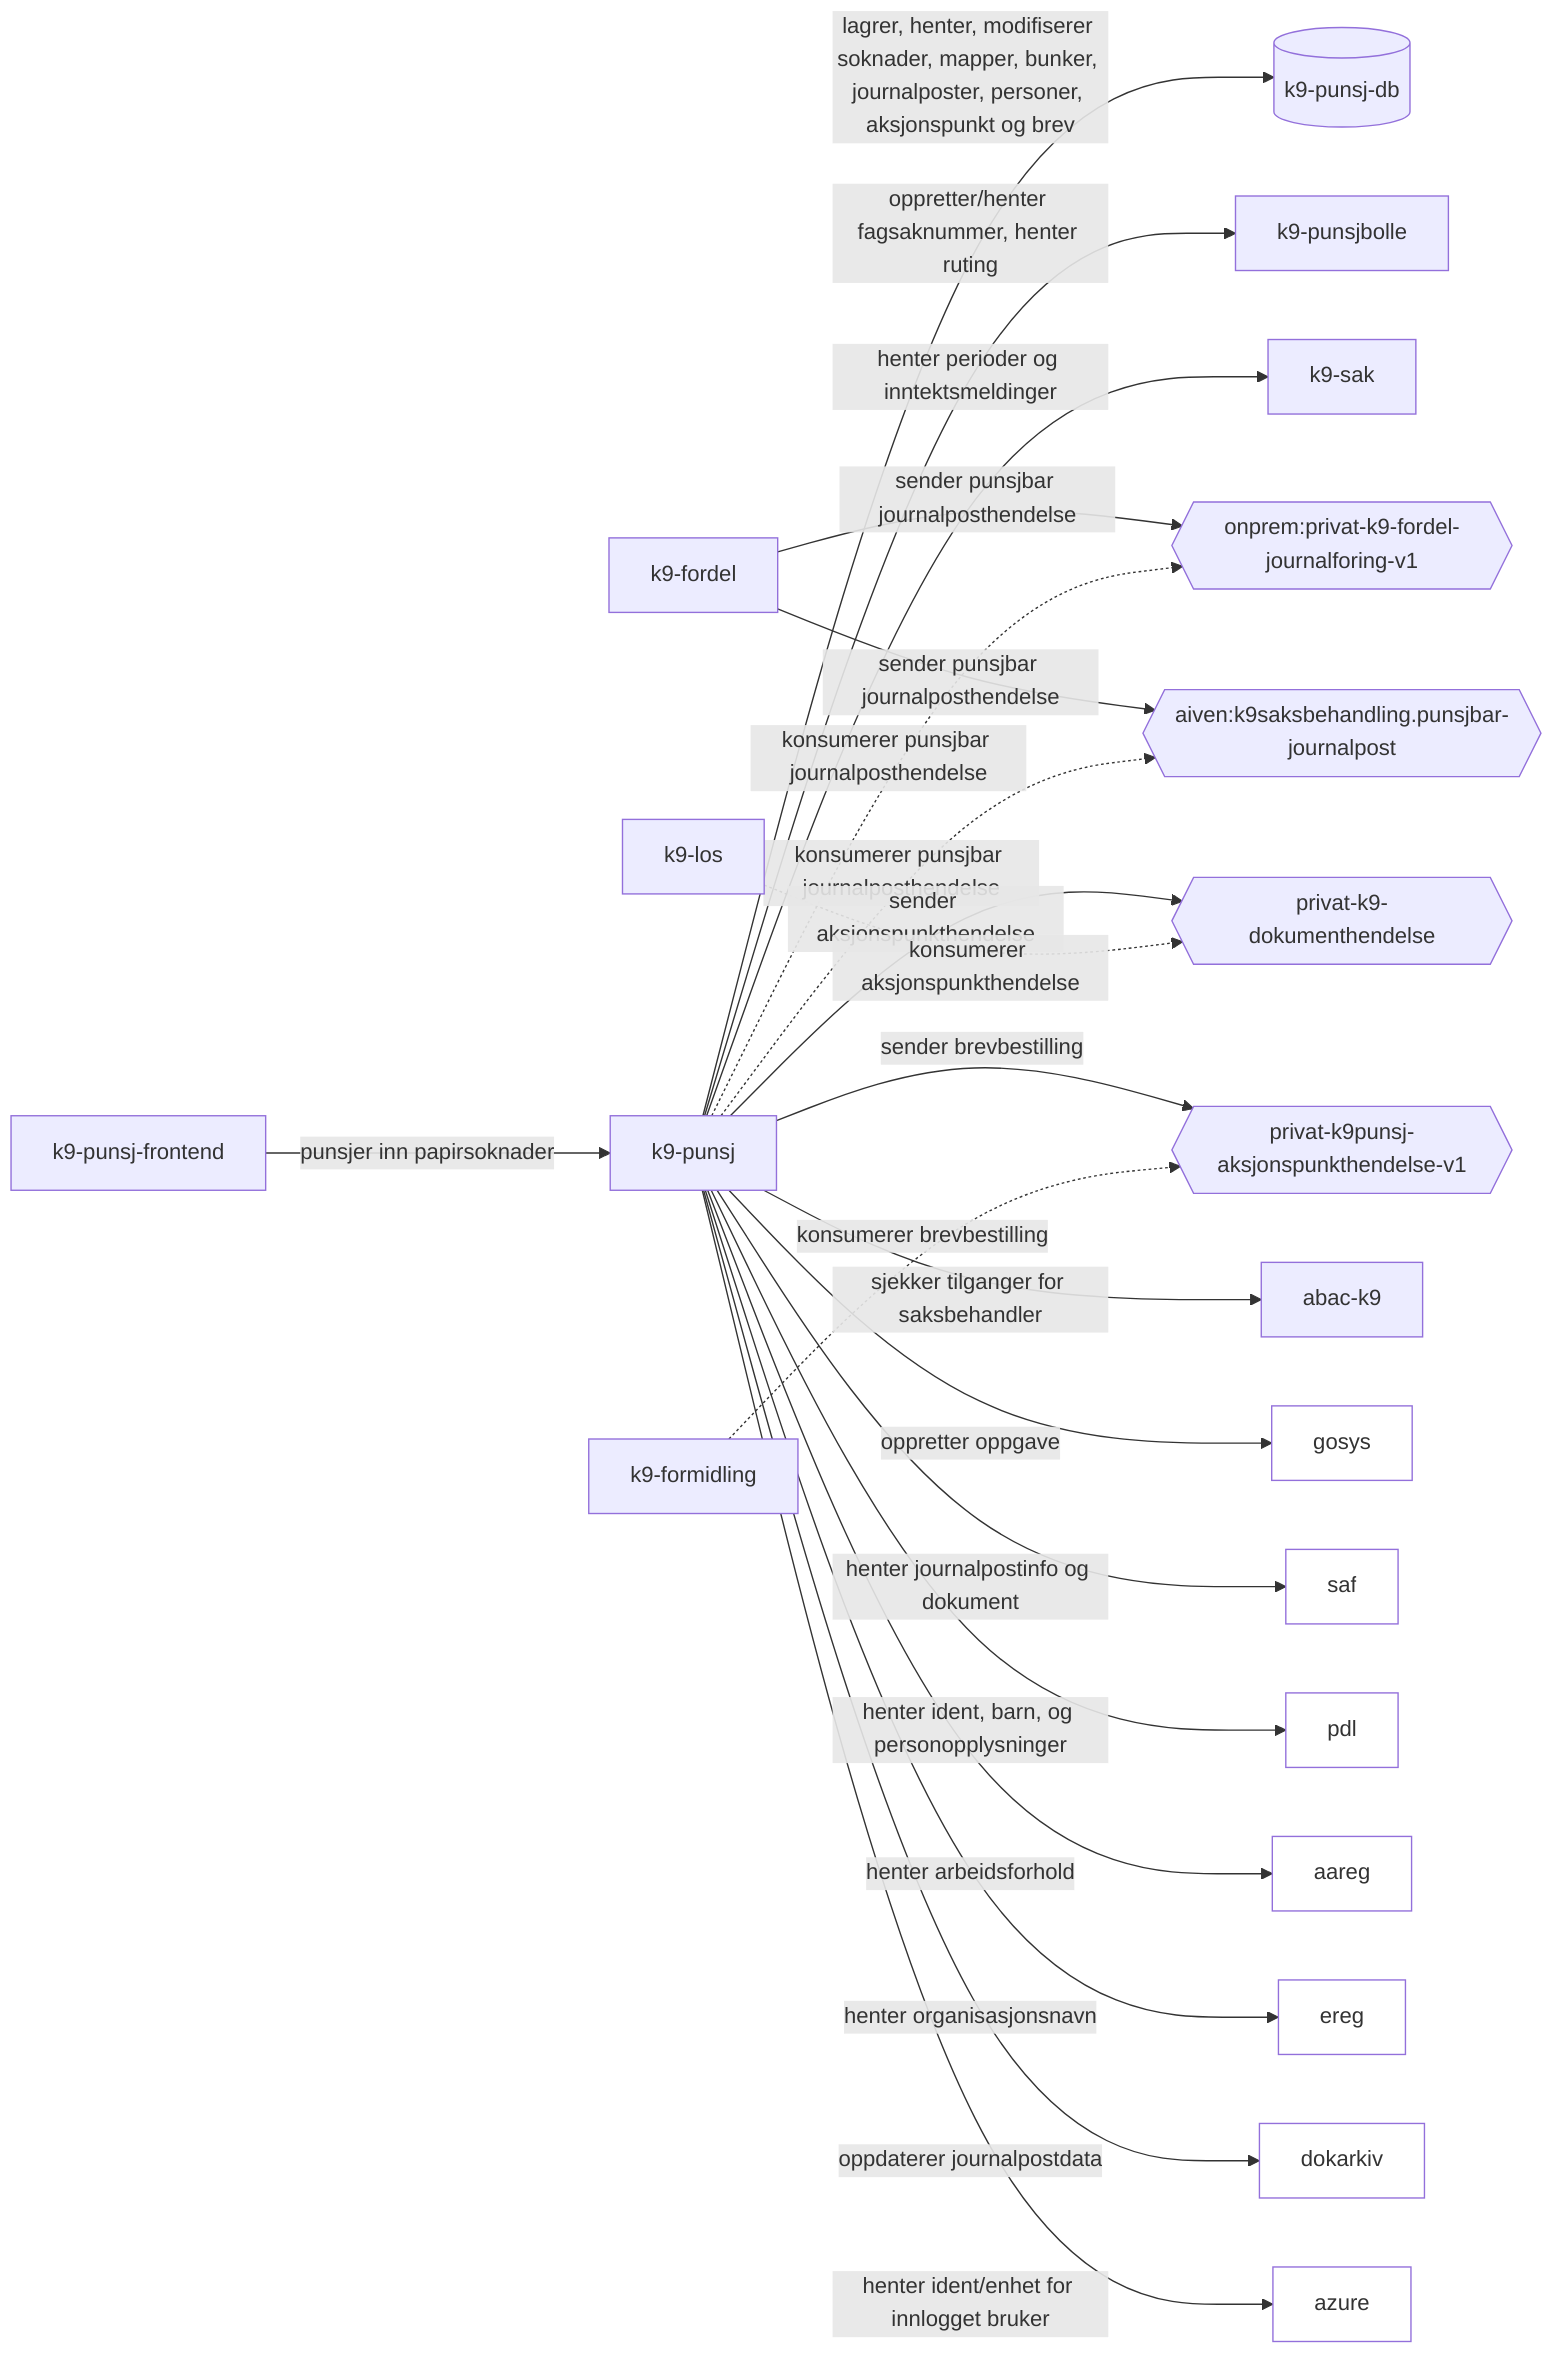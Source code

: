 graph LR
topic-punsj-til-formidling{{privat-k9punsj-aksjonspunkthendelse-v1}}
topic-punsj-til-los{{privat-k9-dokumenthendelse}}
onprem-topic-fordel-til-punsj{{onprem:privat-k9-fordel-journalforing-v1}}
aiven-topic-fordel-til-punsj{{aiven:k9saksbehandling.punsjbar-journalpost}}

k9-punsj-frontend --> |punsjer inn papirsoknader| k9-punsj
k9-punsj --> |lagrer, henter, modifiserer soknader, mapper, bunker, journalposter, personer, aksjonspunkt og brev| k9-punsj-db[(k9-punsj-db)]
k9-punsj --> |oppretter/henter fagsaknummer, henter ruting| k9-punsjbolle
k9-punsj --> |henter perioder og inntektsmeldinger | k9-sak
k9-fordel --> |sender punsjbar journalposthendelse| onprem-topic-fordel-til-punsj
k9-punsj .-> |konsumerer punsjbar journalposthendelse| onprem-topic-fordel-til-punsj
k9-fordel --> |sender punsjbar journalposthendelse| aiven-topic-fordel-til-punsj
k9-punsj .-> |konsumerer punsjbar journalposthendelse| aiven-topic-fordel-til-punsj
k9-punsj --> |sender aksjonspunkthendelse| topic-punsj-til-los
k9-los .-> |konsumerer aksjonspunkthendelse| topic-punsj-til-los
k9-punsj --> |sender brevbestilling| topic-punsj-til-formidling
k9-formidling .-> |konsumerer brevbestilling| topic-punsj-til-formidling
k9-punsj --> |sjekker tilganger for saksbehandler| abac-k9
k9-punsj --> |oppretter oppgave| gosys:::notDomain
k9-punsj --> |henter journalpostinfo og dokument | saf:::notDomain
k9-punsj --> |henter ident, barn, og personopplysninger| pdl:::notDomain
k9-punsj --> |henter arbeidsforhold| aareg:::notDomain
k9-punsj --> |henter organisasjonsnavn| ereg:::notDomain
k9-punsj --> |oppdaterer journalpostdata| dokarkiv:::notDomain
k9-punsj --> |henter ident/enhet for innlogget bruker| azure:::notDomain

classDef notDomain fill:#fff;